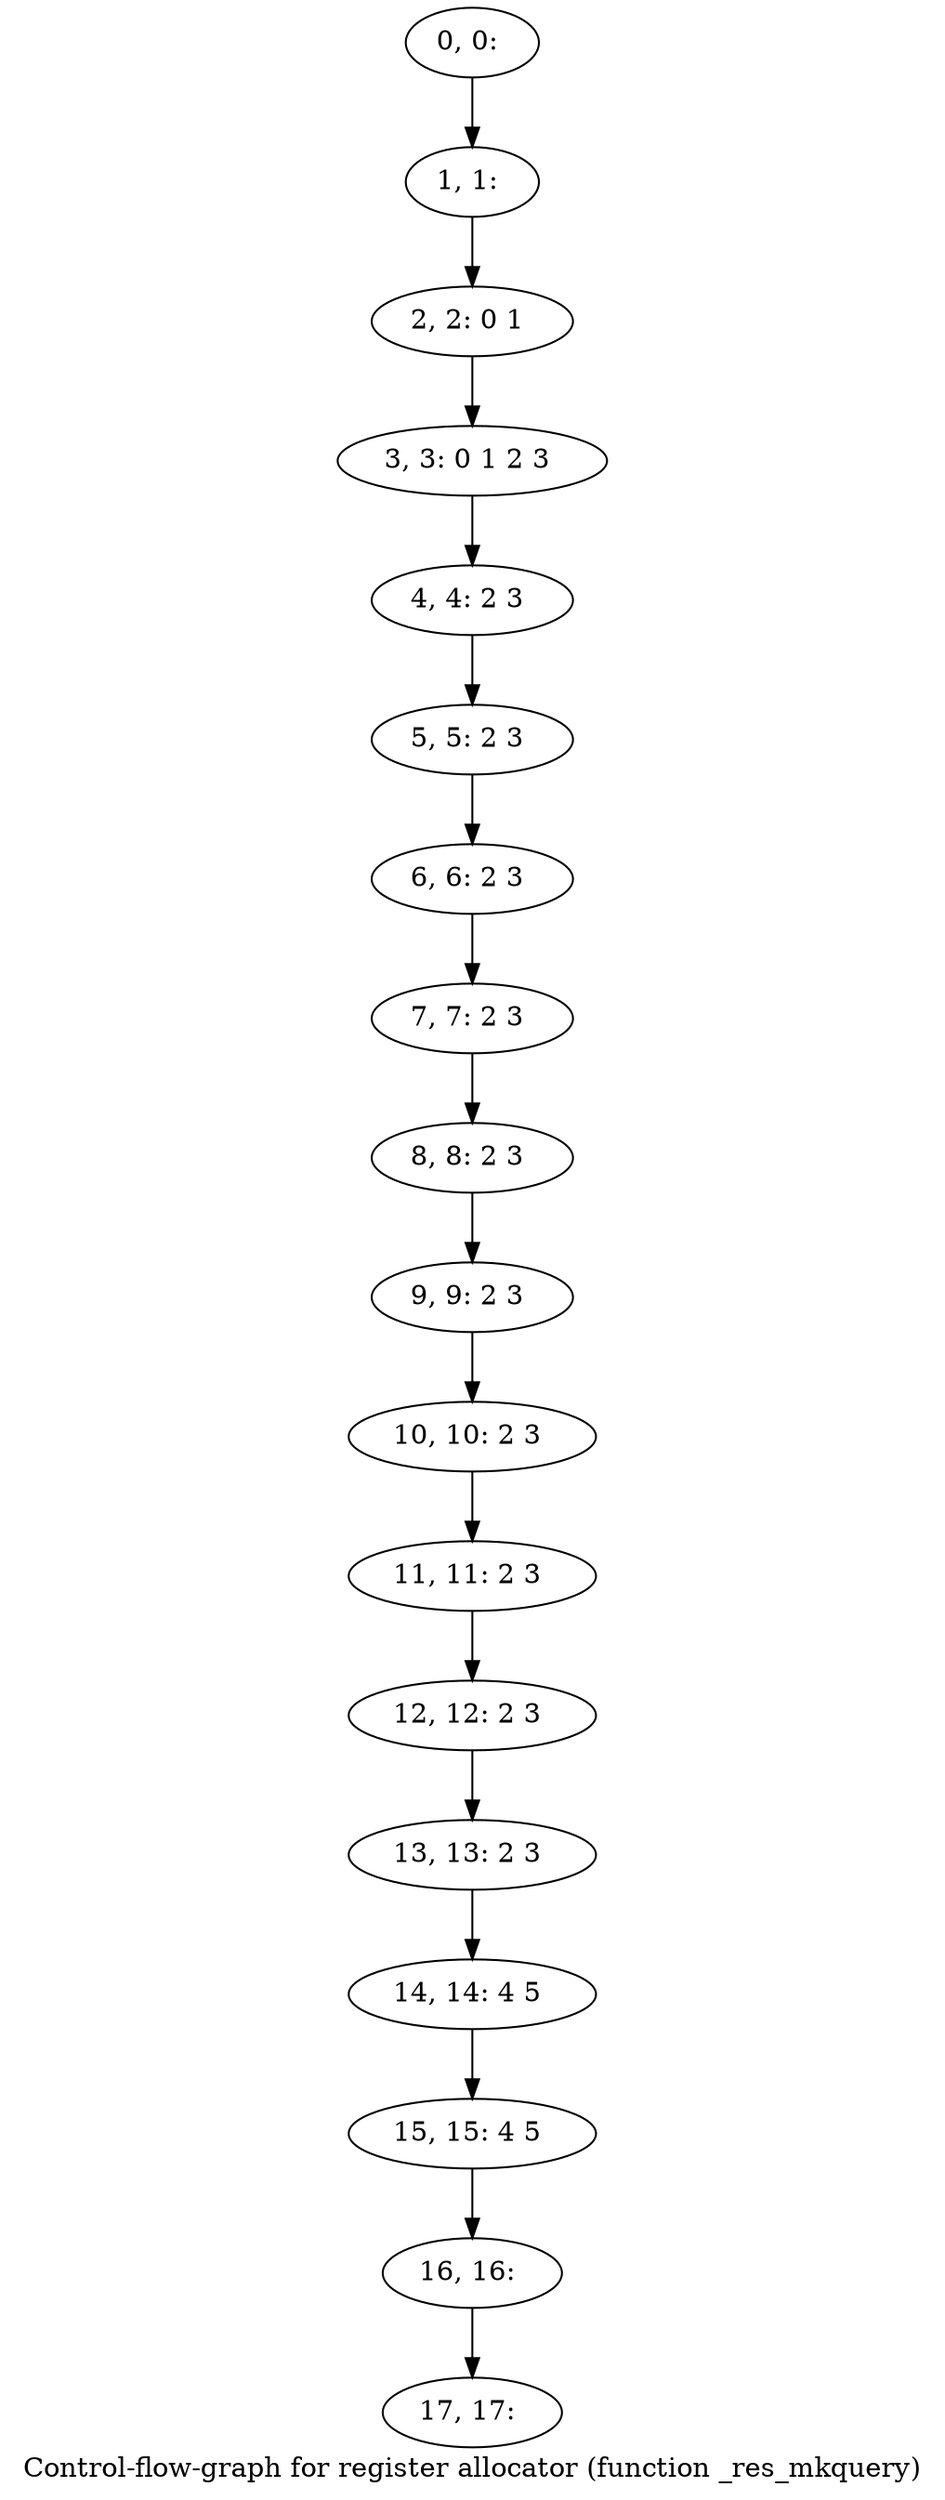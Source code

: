 digraph G {
graph [label="Control-flow-graph for register allocator (function _res_mkquery)"]
0[label="0, 0: "];
1[label="1, 1: "];
2[label="2, 2: 0 1 "];
3[label="3, 3: 0 1 2 3 "];
4[label="4, 4: 2 3 "];
5[label="5, 5: 2 3 "];
6[label="6, 6: 2 3 "];
7[label="7, 7: 2 3 "];
8[label="8, 8: 2 3 "];
9[label="9, 9: 2 3 "];
10[label="10, 10: 2 3 "];
11[label="11, 11: 2 3 "];
12[label="12, 12: 2 3 "];
13[label="13, 13: 2 3 "];
14[label="14, 14: 4 5 "];
15[label="15, 15: 4 5 "];
16[label="16, 16: "];
17[label="17, 17: "];
0->1 ;
1->2 ;
2->3 ;
3->4 ;
4->5 ;
5->6 ;
6->7 ;
7->8 ;
8->9 ;
9->10 ;
10->11 ;
11->12 ;
12->13 ;
13->14 ;
14->15 ;
15->16 ;
16->17 ;
}
